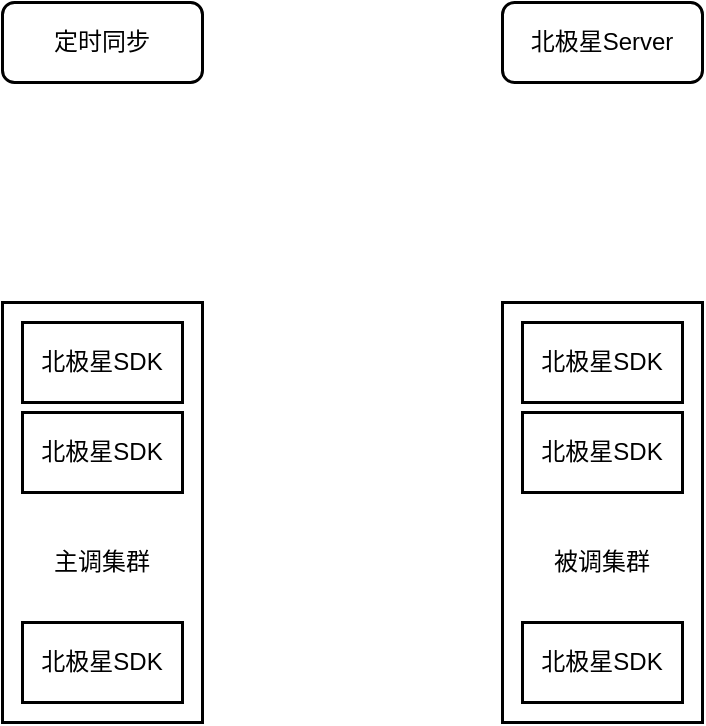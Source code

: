 <mxfile version="21.4.0" type="github">
  <diagram name="第 1 页" id="bxmQuoc_s092ykwbik4G">
    <mxGraphModel dx="1306" dy="740" grid="1" gridSize="10" guides="1" tooltips="1" connect="1" arrows="1" fold="1" page="1" pageScale="1" pageWidth="827" pageHeight="1169" math="0" shadow="0">
      <root>
        <mxCell id="0" />
        <mxCell id="1" parent="0" />
        <mxCell id="F27UzN-mEICpg0OeY6OQ-1" value="北极星Server" style="rounded=1;whiteSpace=wrap;html=1;fillColor=none;strokeWidth=1.5;" vertex="1" parent="1">
          <mxGeometry x="480" y="340" width="100" height="40" as="geometry" />
        </mxCell>
        <mxCell id="F27UzN-mEICpg0OeY6OQ-4" value="" style="rounded=0;whiteSpace=wrap;html=1;fillColor=none;strokeWidth=1.5;" vertex="1" parent="1">
          <mxGeometry x="230" y="490" width="100" height="210" as="geometry" />
        </mxCell>
        <mxCell id="F27UzN-mEICpg0OeY6OQ-5" value="定时同步" style="rounded=1;whiteSpace=wrap;html=1;fillColor=none;strokeWidth=1.5;" vertex="1" parent="1">
          <mxGeometry x="230" y="340" width="100" height="40" as="geometry" />
        </mxCell>
        <mxCell id="F27UzN-mEICpg0OeY6OQ-6" value="" style="rounded=0;whiteSpace=wrap;html=1;fillColor=none;strokeWidth=1.5;" vertex="1" parent="1">
          <mxGeometry x="480" y="490" width="100" height="210" as="geometry" />
        </mxCell>
        <mxCell id="F27UzN-mEICpg0OeY6OQ-8" value="北极星SDK" style="rounded=0;whiteSpace=wrap;html=1;fillColor=none;strokeWidth=1.5;" vertex="1" parent="1">
          <mxGeometry x="490" y="500" width="80" height="40" as="geometry" />
        </mxCell>
        <mxCell id="F27UzN-mEICpg0OeY6OQ-9" value="北极星SDK" style="rounded=0;whiteSpace=wrap;html=1;fillColor=none;strokeWidth=1.5;" vertex="1" parent="1">
          <mxGeometry x="490" y="545" width="80" height="40" as="geometry" />
        </mxCell>
        <mxCell id="F27UzN-mEICpg0OeY6OQ-10" value="北极星SDK" style="rounded=0;whiteSpace=wrap;html=1;fillColor=none;strokeWidth=1.5;" vertex="1" parent="1">
          <mxGeometry x="490" y="650" width="80" height="40" as="geometry" />
        </mxCell>
        <mxCell id="F27UzN-mEICpg0OeY6OQ-11" value="北极星SDK" style="rounded=0;whiteSpace=wrap;html=1;fillColor=none;strokeWidth=1.5;" vertex="1" parent="1">
          <mxGeometry x="240" y="500" width="80" height="40" as="geometry" />
        </mxCell>
        <mxCell id="F27UzN-mEICpg0OeY6OQ-12" value="北极星SDK" style="rounded=0;whiteSpace=wrap;html=1;fillColor=none;strokeWidth=1.5;" vertex="1" parent="1">
          <mxGeometry x="240" y="545" width="80" height="40" as="geometry" />
        </mxCell>
        <mxCell id="F27UzN-mEICpg0OeY6OQ-13" value="北极星SDK" style="rounded=0;whiteSpace=wrap;html=1;fillColor=none;strokeWidth=1.5;" vertex="1" parent="1">
          <mxGeometry x="240" y="650" width="80" height="40" as="geometry" />
        </mxCell>
        <mxCell id="F27UzN-mEICpg0OeY6OQ-14" value="主调集群" style="rounded=0;whiteSpace=wrap;html=1;fillColor=none;strokeWidth=1.5;strokeColor=none;" vertex="1" parent="1">
          <mxGeometry x="240" y="600" width="80" height="40" as="geometry" />
        </mxCell>
        <mxCell id="F27UzN-mEICpg0OeY6OQ-15" value="被调集群" style="rounded=0;whiteSpace=wrap;html=1;fillColor=none;strokeWidth=1.5;strokeColor=none;" vertex="1" parent="1">
          <mxGeometry x="490" y="600" width="80" height="40" as="geometry" />
        </mxCell>
      </root>
    </mxGraphModel>
  </diagram>
</mxfile>
